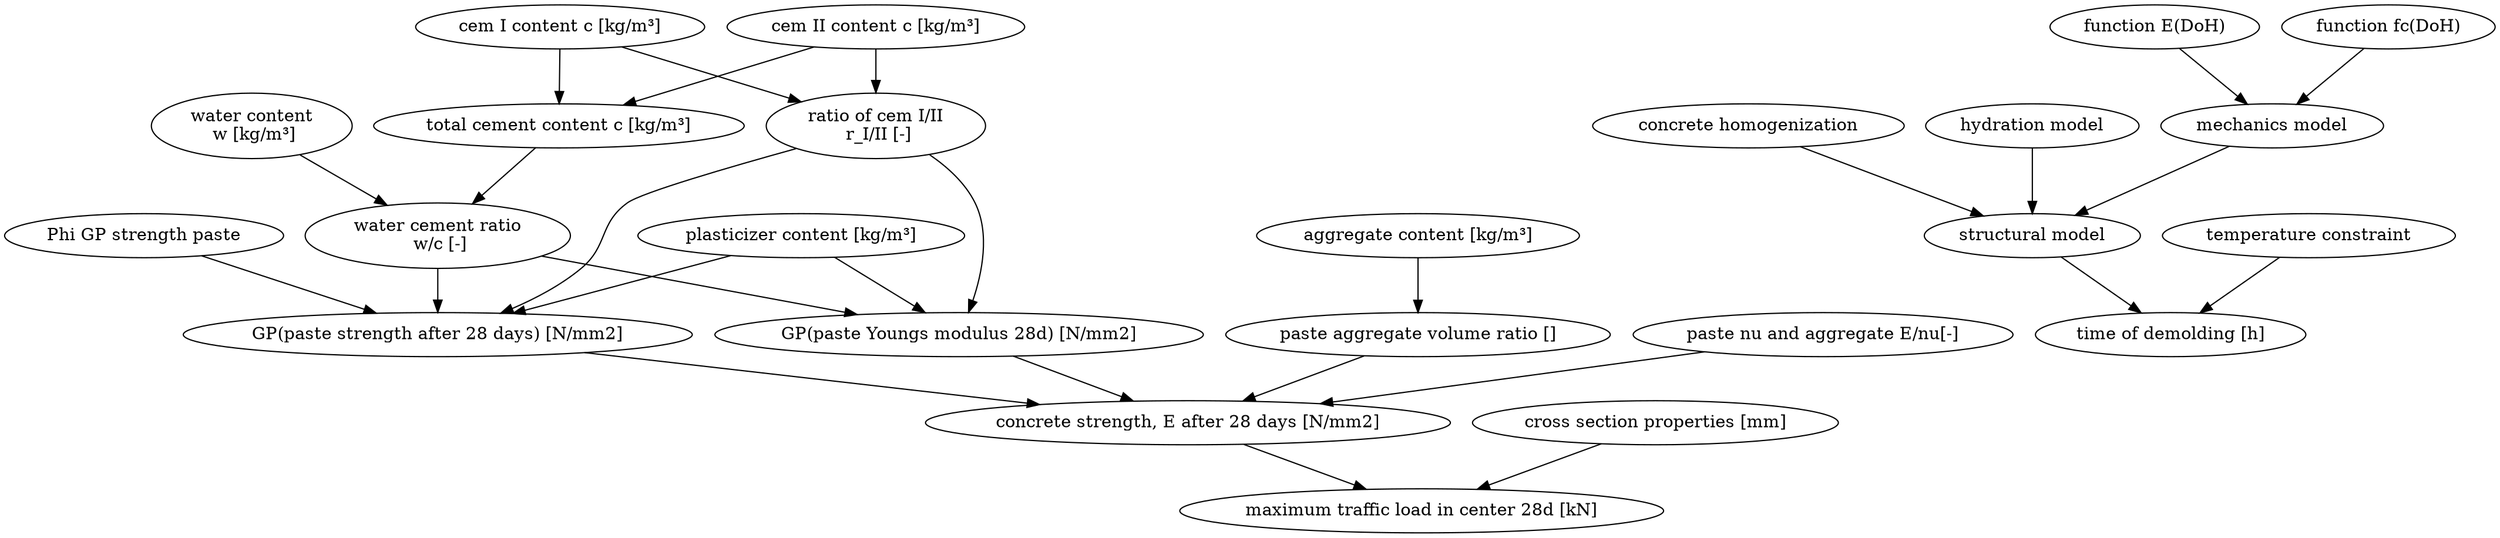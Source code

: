 // LebeDigital 
digraph LebeDigital {
	cemI [label="cem I content c [kg/m³]"]
	cemII [label="cem II content c [kg/m³]"]
	c [label="total cement content c [kg/m³]"]
	plasticizer [label="plasticizer content [kg/m³]"]
	"aggregate content" [label="aggregate content [kg/m³]"]
	cemI -> c
	cemII -> c
	ratio_cemI_cemII [label="ratio of cem I/II
 r_I/II [-]"]
	cemI -> ratio_cemI_cemII
	cemII -> ratio_cemI_cemII
	w [label="water content
 w [kg/m³]"]
	"w/c" [label="water cement ratio
 w/c [-]"]
	w -> "w/c"
	c -> "w/c"
	"Phi GP strength paste" [label="Phi GP strength paste"]
	"Phi GP strength paste" -> "paste strength 28d"
	"paste strength 28d" [label="GP(paste strength after 28 days) [N/mm2]"]
	"paste strength 28d" -> "concrete strength, E 28d"
	"aggregate content" -> "paste/aggregate volume ratio"
	plasticizer -> "paste strength 28d"
	plasticizer -> "E paste"
	"paste/aggregate volume ratio" [label="paste aggregate volume ratio []"]
	"paste/aggregate volume ratio" -> "concrete strength, E 28d"
	ratio_cemI_cemII -> "E paste"
	ratio_cemI_cemII -> "paste strength 28d"
	"E paste" [label="GP(paste Youngs modulus 28d) [N/mm2]"]
	"E paste" -> "concrete strength, E 28d"
	"w/c" -> "E paste"
	"w/c" -> "paste strength 28d"
	"nu paste, E,nu aggregates" [label="paste nu and aggregate E/nu[-]"]
	"nu paste, E,nu aggregates" -> "concrete strength, E 28d"
	"concrete strength, E 28d" [label="concrete strength, E after 28 days [N/mm2]"]
	"concrete strength, E 28d" -> "load bearing capacity"
	"cross section" [label="cross section properties [mm]"]
	"cross section" -> "load bearing capacity"
	"load bearing capacity" [label="maximum traffic load in center 28d [kN]"]
	"demolding time" [label="time of demolding [h]"]
	"fem model" [label="structural model"]
	"fem model" -> "demolding time"
	"concrete homogenization" [label="concrete homogenization"]
	"hydration model" [label="hydration model"]
	"mechanics model" [label="mechanics model"]
	"E(DoH)" [label="function E(DoH)"]
	"fc(DoH)" [label="function fc(DoH)"]
	"max temp" [label="temperature constraint"]
	"max temp" -> "demolding time"
	"concrete homogenization" -> "fem model"
	"hydration model" -> "fem model"
	"mechanics model" -> "fem model"
	"E(DoH)" -> "mechanics model"
	"fc(DoH)" -> "mechanics model"
}

